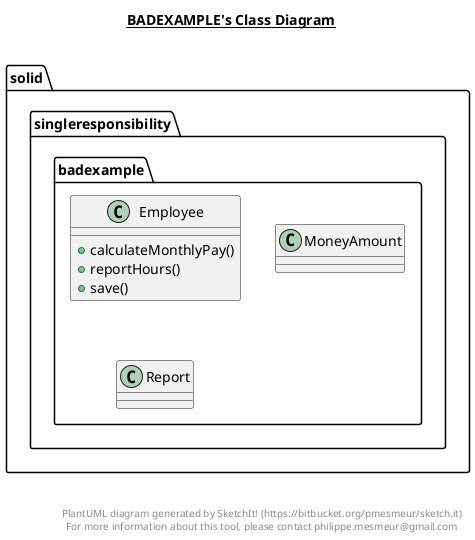@startuml

title __BADEXAMPLE's Class Diagram__\n

  namespace solid.singleresponsibility.badexample {
    class solid.singleresponsibility.badexample.Employee {
        + calculateMonthlyPay()
        + reportHours()
        + save()
    }
  }
  

  namespace solid.singleresponsibility.badexample {
    class solid.singleresponsibility.badexample.MoneyAmount {
    }
  }
  

  namespace solid.singleresponsibility.badexample {
    class solid.singleresponsibility.badexample.Report {
    }
  }
  



right footer


PlantUML diagram generated by SketchIt! (https://bitbucket.org/pmesmeur/sketch.it)
For more information about this tool, please contact philippe.mesmeur@gmail.com
endfooter

@enduml
